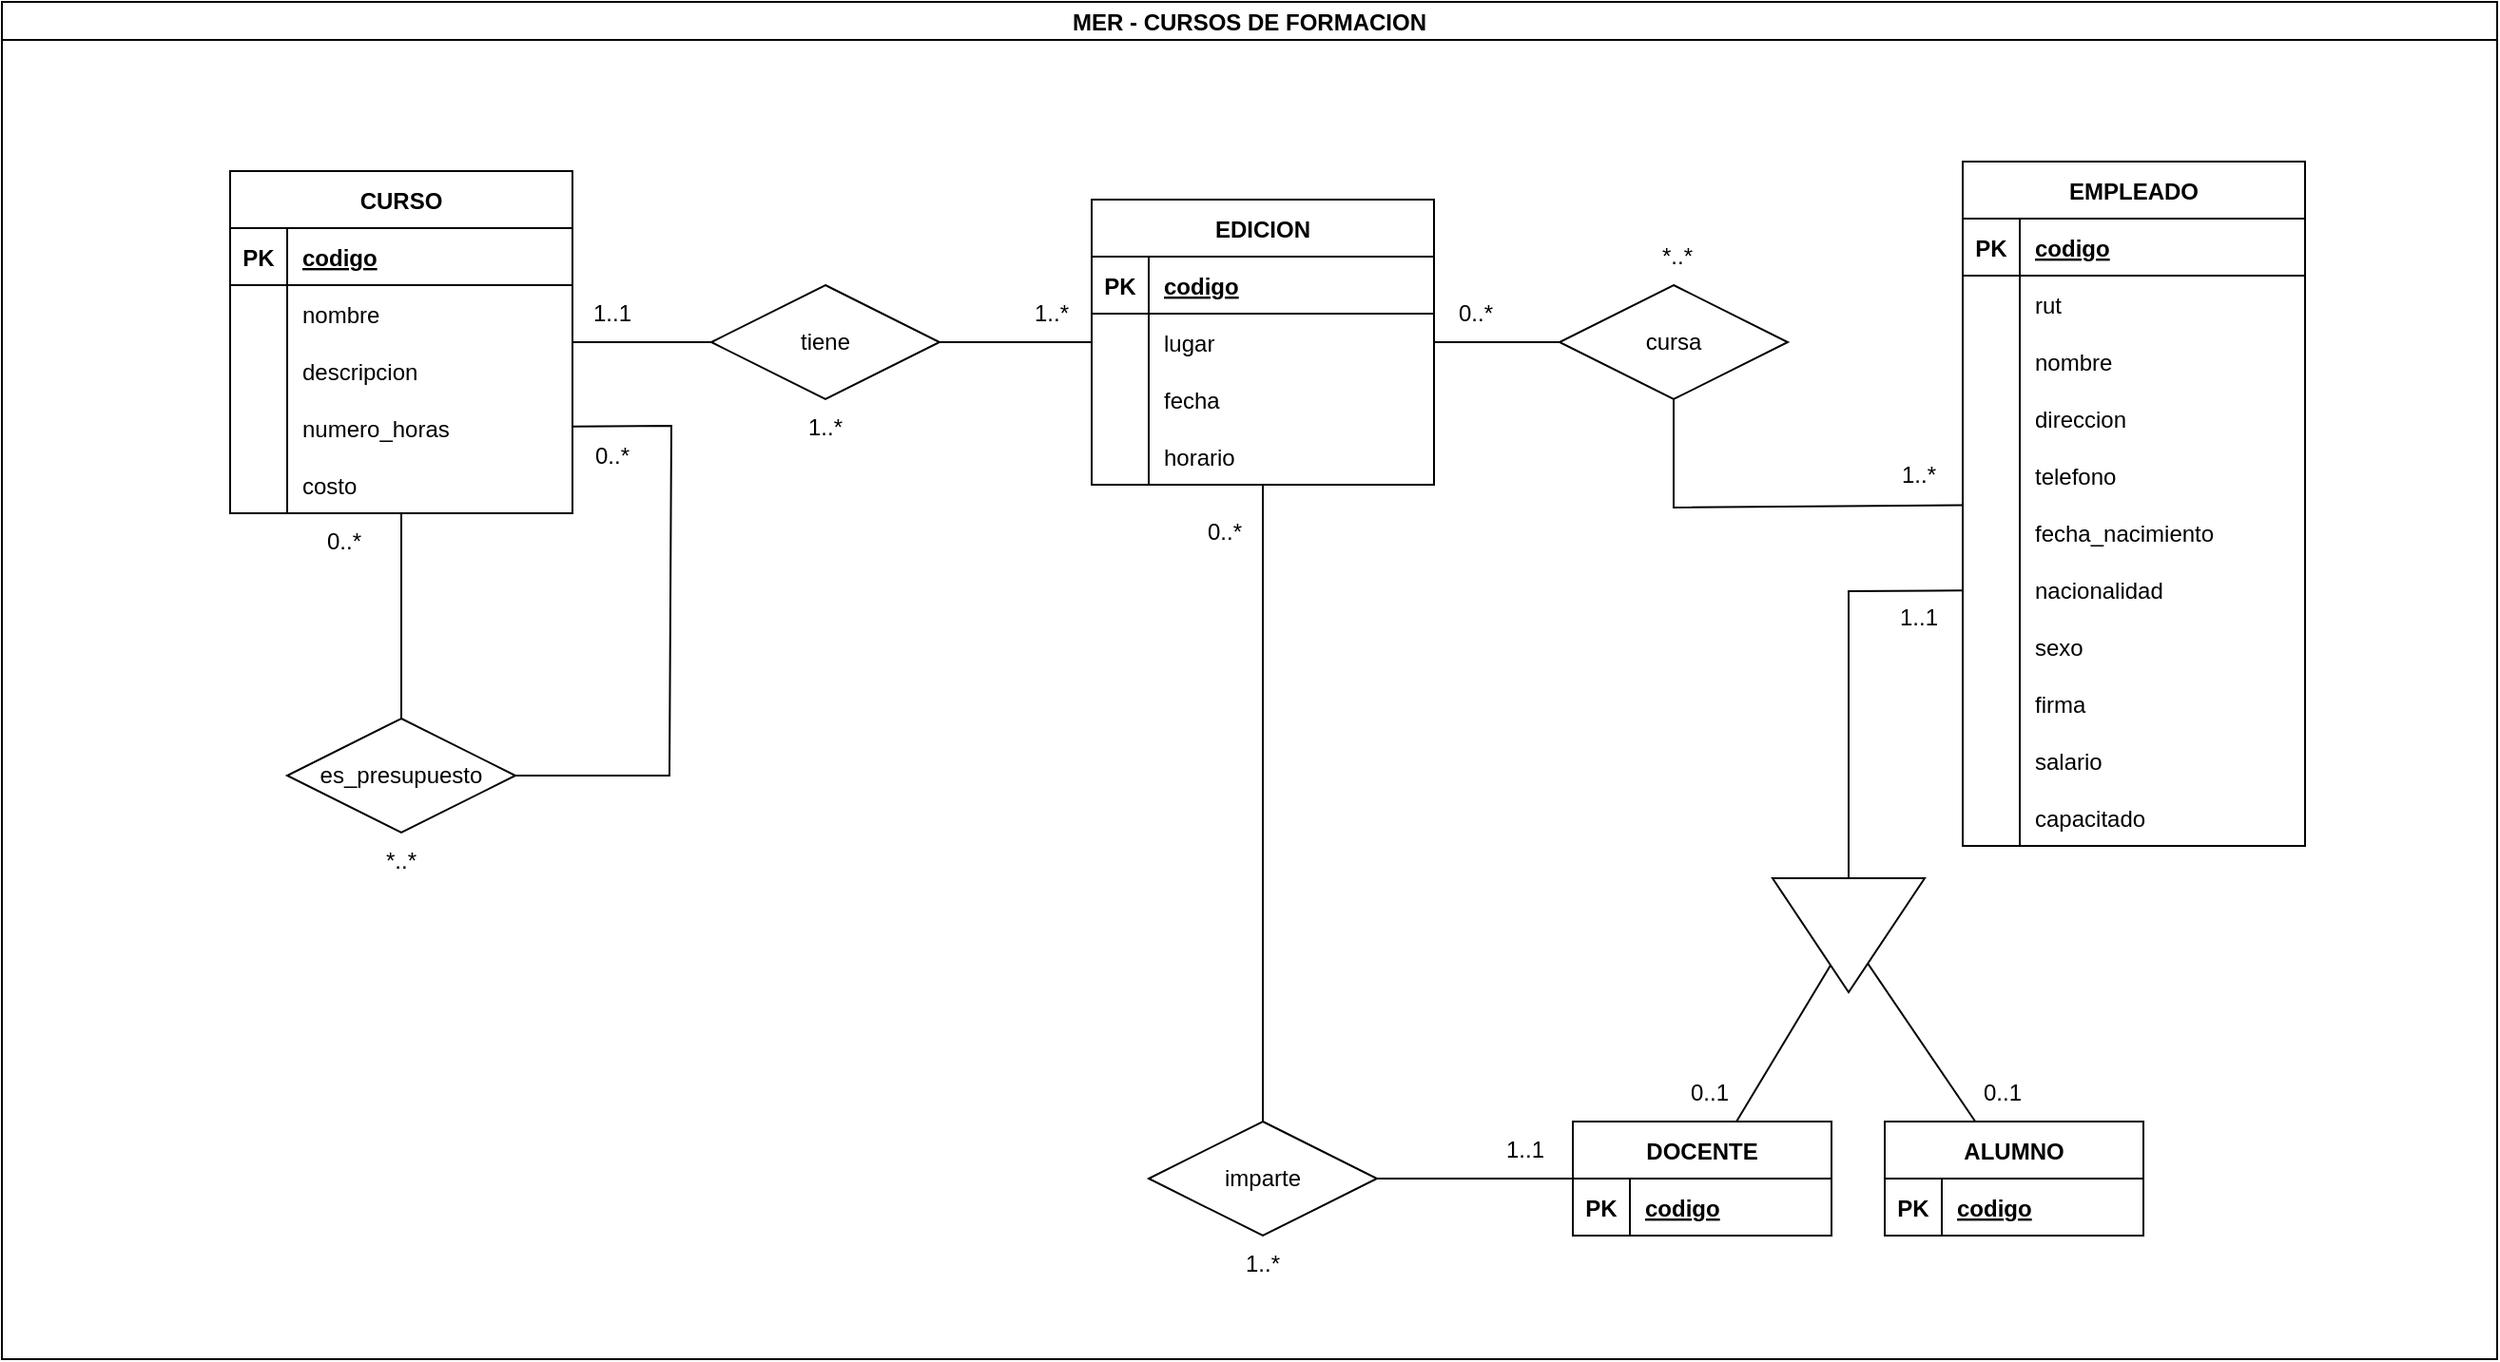 <mxfile version="18.0.6" type="device"><diagram id="TizP2oamCMpTJmM0K0gi" name="Cursos de Formacion"><mxGraphModel dx="1578" dy="1024" grid="0" gridSize="10" guides="1" tooltips="1" connect="1" arrows="1" fold="1" page="1" pageScale="1" pageWidth="4681" pageHeight="3300" math="0" shadow="0"><root><mxCell id="0"/><mxCell id="1" parent="0"/><mxCell id="K6NdRiNf0QrqqOW_AhQM-1" value="MER - CURSOS DE FORMACION" style="swimlane;startSize=20;" vertex="1" parent="1"><mxGeometry x="493" y="239" width="1312" height="714" as="geometry"><mxRectangle x="340" y="130" width="400" height="20" as="alternateBounds"/></mxGeometry></mxCell><mxCell id="K6NdRiNf0QrqqOW_AhQM-2" value="CURSO" style="shape=table;startSize=30;container=1;collapsible=1;childLayout=tableLayout;fixedRows=1;rowLines=0;fontStyle=1;align=center;resizeLast=1;" vertex="1" parent="K6NdRiNf0QrqqOW_AhQM-1"><mxGeometry x="120" y="89" width="180" height="180" as="geometry"/></mxCell><mxCell id="K6NdRiNf0QrqqOW_AhQM-3" value="" style="shape=tableRow;horizontal=0;startSize=0;swimlaneHead=0;swimlaneBody=0;fillColor=none;collapsible=0;dropTarget=0;points=[[0,0.5],[1,0.5]];portConstraint=eastwest;top=0;left=0;right=0;bottom=1;" vertex="1" parent="K6NdRiNf0QrqqOW_AhQM-2"><mxGeometry y="30" width="180" height="30" as="geometry"/></mxCell><mxCell id="K6NdRiNf0QrqqOW_AhQM-4" value="PK" style="shape=partialRectangle;connectable=0;fillColor=none;top=0;left=0;bottom=0;right=0;fontStyle=1;overflow=hidden;" vertex="1" parent="K6NdRiNf0QrqqOW_AhQM-3"><mxGeometry width="30" height="30" as="geometry"><mxRectangle width="30" height="30" as="alternateBounds"/></mxGeometry></mxCell><mxCell id="K6NdRiNf0QrqqOW_AhQM-5" value="codigo" style="shape=partialRectangle;connectable=0;fillColor=none;top=0;left=0;bottom=0;right=0;align=left;spacingLeft=6;fontStyle=5;overflow=hidden;" vertex="1" parent="K6NdRiNf0QrqqOW_AhQM-3"><mxGeometry x="30" width="150" height="30" as="geometry"><mxRectangle width="150" height="30" as="alternateBounds"/></mxGeometry></mxCell><mxCell id="K6NdRiNf0QrqqOW_AhQM-6" value="" style="shape=tableRow;horizontal=0;startSize=0;swimlaneHead=0;swimlaneBody=0;fillColor=none;collapsible=0;dropTarget=0;points=[[0,0.5],[1,0.5]];portConstraint=eastwest;top=0;left=0;right=0;bottom=0;" vertex="1" parent="K6NdRiNf0QrqqOW_AhQM-2"><mxGeometry y="60" width="180" height="30" as="geometry"/></mxCell><mxCell id="K6NdRiNf0QrqqOW_AhQM-7" value="" style="shape=partialRectangle;connectable=0;fillColor=none;top=0;left=0;bottom=0;right=0;editable=1;overflow=hidden;" vertex="1" parent="K6NdRiNf0QrqqOW_AhQM-6"><mxGeometry width="30" height="30" as="geometry"><mxRectangle width="30" height="30" as="alternateBounds"/></mxGeometry></mxCell><mxCell id="K6NdRiNf0QrqqOW_AhQM-8" value="nombre" style="shape=partialRectangle;connectable=0;fillColor=none;top=0;left=0;bottom=0;right=0;align=left;spacingLeft=6;overflow=hidden;" vertex="1" parent="K6NdRiNf0QrqqOW_AhQM-6"><mxGeometry x="30" width="150" height="30" as="geometry"><mxRectangle width="150" height="30" as="alternateBounds"/></mxGeometry></mxCell><mxCell id="K6NdRiNf0QrqqOW_AhQM-9" value="" style="shape=tableRow;horizontal=0;startSize=0;swimlaneHead=0;swimlaneBody=0;fillColor=none;collapsible=0;dropTarget=0;points=[[0,0.5],[1,0.5]];portConstraint=eastwest;top=0;left=0;right=0;bottom=0;" vertex="1" parent="K6NdRiNf0QrqqOW_AhQM-2"><mxGeometry y="90" width="180" height="30" as="geometry"/></mxCell><mxCell id="K6NdRiNf0QrqqOW_AhQM-10" value="" style="shape=partialRectangle;connectable=0;fillColor=none;top=0;left=0;bottom=0;right=0;editable=1;overflow=hidden;" vertex="1" parent="K6NdRiNf0QrqqOW_AhQM-9"><mxGeometry width="30" height="30" as="geometry"><mxRectangle width="30" height="30" as="alternateBounds"/></mxGeometry></mxCell><mxCell id="K6NdRiNf0QrqqOW_AhQM-11" value="descripcion" style="shape=partialRectangle;connectable=0;fillColor=none;top=0;left=0;bottom=0;right=0;align=left;spacingLeft=6;overflow=hidden;" vertex="1" parent="K6NdRiNf0QrqqOW_AhQM-9"><mxGeometry x="30" width="150" height="30" as="geometry"><mxRectangle width="150" height="30" as="alternateBounds"/></mxGeometry></mxCell><mxCell id="K6NdRiNf0QrqqOW_AhQM-12" value="" style="shape=tableRow;horizontal=0;startSize=0;swimlaneHead=0;swimlaneBody=0;fillColor=none;collapsible=0;dropTarget=0;points=[[0,0.5],[1,0.5]];portConstraint=eastwest;top=0;left=0;right=0;bottom=0;" vertex="1" parent="K6NdRiNf0QrqqOW_AhQM-2"><mxGeometry y="120" width="180" height="30" as="geometry"/></mxCell><mxCell id="K6NdRiNf0QrqqOW_AhQM-13" value="" style="shape=partialRectangle;connectable=0;fillColor=none;top=0;left=0;bottom=0;right=0;editable=1;overflow=hidden;" vertex="1" parent="K6NdRiNf0QrqqOW_AhQM-12"><mxGeometry width="30" height="30" as="geometry"><mxRectangle width="30" height="30" as="alternateBounds"/></mxGeometry></mxCell><mxCell id="K6NdRiNf0QrqqOW_AhQM-14" value="numero_horas" style="shape=partialRectangle;connectable=0;fillColor=none;top=0;left=0;bottom=0;right=0;align=left;spacingLeft=6;overflow=hidden;" vertex="1" parent="K6NdRiNf0QrqqOW_AhQM-12"><mxGeometry x="30" width="150" height="30" as="geometry"><mxRectangle width="150" height="30" as="alternateBounds"/></mxGeometry></mxCell><mxCell id="K6NdRiNf0QrqqOW_AhQM-15" value="" style="shape=tableRow;horizontal=0;startSize=0;swimlaneHead=0;swimlaneBody=0;fillColor=none;collapsible=0;dropTarget=0;points=[[0,0.5],[1,0.5]];portConstraint=eastwest;top=0;left=0;right=0;bottom=0;" vertex="1" parent="K6NdRiNf0QrqqOW_AhQM-2"><mxGeometry y="150" width="180" height="30" as="geometry"/></mxCell><mxCell id="K6NdRiNf0QrqqOW_AhQM-16" value="" style="shape=partialRectangle;connectable=0;fillColor=none;top=0;left=0;bottom=0;right=0;editable=1;overflow=hidden;" vertex="1" parent="K6NdRiNf0QrqqOW_AhQM-15"><mxGeometry width="30" height="30" as="geometry"><mxRectangle width="30" height="30" as="alternateBounds"/></mxGeometry></mxCell><mxCell id="K6NdRiNf0QrqqOW_AhQM-17" value="costo" style="shape=partialRectangle;connectable=0;fillColor=none;top=0;left=0;bottom=0;right=0;align=left;spacingLeft=6;overflow=hidden;" vertex="1" parent="K6NdRiNf0QrqqOW_AhQM-15"><mxGeometry x="30" width="150" height="30" as="geometry"><mxRectangle width="150" height="30" as="alternateBounds"/></mxGeometry></mxCell><mxCell id="K6NdRiNf0QrqqOW_AhQM-18" value="EDICION" style="shape=table;startSize=30;container=1;collapsible=1;childLayout=tableLayout;fixedRows=1;rowLines=0;fontStyle=1;align=center;resizeLast=1;" vertex="1" parent="K6NdRiNf0QrqqOW_AhQM-1"><mxGeometry x="573" y="104" width="180" height="150" as="geometry"/></mxCell><mxCell id="K6NdRiNf0QrqqOW_AhQM-19" value="" style="shape=tableRow;horizontal=0;startSize=0;swimlaneHead=0;swimlaneBody=0;fillColor=none;collapsible=0;dropTarget=0;points=[[0,0.5],[1,0.5]];portConstraint=eastwest;top=0;left=0;right=0;bottom=1;" vertex="1" parent="K6NdRiNf0QrqqOW_AhQM-18"><mxGeometry y="30" width="180" height="30" as="geometry"/></mxCell><mxCell id="K6NdRiNf0QrqqOW_AhQM-20" value="PK" style="shape=partialRectangle;connectable=0;fillColor=none;top=0;left=0;bottom=0;right=0;fontStyle=1;overflow=hidden;" vertex="1" parent="K6NdRiNf0QrqqOW_AhQM-19"><mxGeometry width="30" height="30" as="geometry"><mxRectangle width="30" height="30" as="alternateBounds"/></mxGeometry></mxCell><mxCell id="K6NdRiNf0QrqqOW_AhQM-21" value="codigo" style="shape=partialRectangle;connectable=0;fillColor=none;top=0;left=0;bottom=0;right=0;align=left;spacingLeft=6;fontStyle=5;overflow=hidden;" vertex="1" parent="K6NdRiNf0QrqqOW_AhQM-19"><mxGeometry x="30" width="150" height="30" as="geometry"><mxRectangle width="150" height="30" as="alternateBounds"/></mxGeometry></mxCell><mxCell id="K6NdRiNf0QrqqOW_AhQM-22" value="" style="shape=tableRow;horizontal=0;startSize=0;swimlaneHead=0;swimlaneBody=0;fillColor=none;collapsible=0;dropTarget=0;points=[[0,0.5],[1,0.5]];portConstraint=eastwest;top=0;left=0;right=0;bottom=0;" vertex="1" parent="K6NdRiNf0QrqqOW_AhQM-18"><mxGeometry y="60" width="180" height="30" as="geometry"/></mxCell><mxCell id="K6NdRiNf0QrqqOW_AhQM-23" value="" style="shape=partialRectangle;connectable=0;fillColor=none;top=0;left=0;bottom=0;right=0;editable=1;overflow=hidden;" vertex="1" parent="K6NdRiNf0QrqqOW_AhQM-22"><mxGeometry width="30" height="30" as="geometry"><mxRectangle width="30" height="30" as="alternateBounds"/></mxGeometry></mxCell><mxCell id="K6NdRiNf0QrqqOW_AhQM-24" value="lugar" style="shape=partialRectangle;connectable=0;fillColor=none;top=0;left=0;bottom=0;right=0;align=left;spacingLeft=6;overflow=hidden;" vertex="1" parent="K6NdRiNf0QrqqOW_AhQM-22"><mxGeometry x="30" width="150" height="30" as="geometry"><mxRectangle width="150" height="30" as="alternateBounds"/></mxGeometry></mxCell><mxCell id="K6NdRiNf0QrqqOW_AhQM-25" value="" style="shape=tableRow;horizontal=0;startSize=0;swimlaneHead=0;swimlaneBody=0;fillColor=none;collapsible=0;dropTarget=0;points=[[0,0.5],[1,0.5]];portConstraint=eastwest;top=0;left=0;right=0;bottom=0;" vertex="1" parent="K6NdRiNf0QrqqOW_AhQM-18"><mxGeometry y="90" width="180" height="30" as="geometry"/></mxCell><mxCell id="K6NdRiNf0QrqqOW_AhQM-26" value="" style="shape=partialRectangle;connectable=0;fillColor=none;top=0;left=0;bottom=0;right=0;editable=1;overflow=hidden;" vertex="1" parent="K6NdRiNf0QrqqOW_AhQM-25"><mxGeometry width="30" height="30" as="geometry"><mxRectangle width="30" height="30" as="alternateBounds"/></mxGeometry></mxCell><mxCell id="K6NdRiNf0QrqqOW_AhQM-27" value="fecha" style="shape=partialRectangle;connectable=0;fillColor=none;top=0;left=0;bottom=0;right=0;align=left;spacingLeft=6;overflow=hidden;" vertex="1" parent="K6NdRiNf0QrqqOW_AhQM-25"><mxGeometry x="30" width="150" height="30" as="geometry"><mxRectangle width="150" height="30" as="alternateBounds"/></mxGeometry></mxCell><mxCell id="K6NdRiNf0QrqqOW_AhQM-28" value="" style="shape=tableRow;horizontal=0;startSize=0;swimlaneHead=0;swimlaneBody=0;fillColor=none;collapsible=0;dropTarget=0;points=[[0,0.5],[1,0.5]];portConstraint=eastwest;top=0;left=0;right=0;bottom=0;" vertex="1" parent="K6NdRiNf0QrqqOW_AhQM-18"><mxGeometry y="120" width="180" height="30" as="geometry"/></mxCell><mxCell id="K6NdRiNf0QrqqOW_AhQM-29" value="" style="shape=partialRectangle;connectable=0;fillColor=none;top=0;left=0;bottom=0;right=0;editable=1;overflow=hidden;" vertex="1" parent="K6NdRiNf0QrqqOW_AhQM-28"><mxGeometry width="30" height="30" as="geometry"><mxRectangle width="30" height="30" as="alternateBounds"/></mxGeometry></mxCell><mxCell id="K6NdRiNf0QrqqOW_AhQM-30" value="horario" style="shape=partialRectangle;connectable=0;fillColor=none;top=0;left=0;bottom=0;right=0;align=left;spacingLeft=6;overflow=hidden;" vertex="1" parent="K6NdRiNf0QrqqOW_AhQM-28"><mxGeometry x="30" width="150" height="30" as="geometry"><mxRectangle width="150" height="30" as="alternateBounds"/></mxGeometry></mxCell><mxCell id="K6NdRiNf0QrqqOW_AhQM-31" value="EMPLEADO" style="shape=table;startSize=30;container=1;collapsible=1;childLayout=tableLayout;fixedRows=1;rowLines=0;fontStyle=1;align=center;resizeLast=1;" vertex="1" parent="K6NdRiNf0QrqqOW_AhQM-1"><mxGeometry x="1031" y="84" width="180" height="360" as="geometry"/></mxCell><mxCell id="K6NdRiNf0QrqqOW_AhQM-32" value="" style="shape=tableRow;horizontal=0;startSize=0;swimlaneHead=0;swimlaneBody=0;fillColor=none;collapsible=0;dropTarget=0;points=[[0,0.5],[1,0.5]];portConstraint=eastwest;top=0;left=0;right=0;bottom=1;" vertex="1" parent="K6NdRiNf0QrqqOW_AhQM-31"><mxGeometry y="30" width="180" height="30" as="geometry"/></mxCell><mxCell id="K6NdRiNf0QrqqOW_AhQM-33" value="PK" style="shape=partialRectangle;connectable=0;fillColor=none;top=0;left=0;bottom=0;right=0;fontStyle=1;overflow=hidden;" vertex="1" parent="K6NdRiNf0QrqqOW_AhQM-32"><mxGeometry width="30" height="30" as="geometry"><mxRectangle width="30" height="30" as="alternateBounds"/></mxGeometry></mxCell><mxCell id="K6NdRiNf0QrqqOW_AhQM-34" value="codigo" style="shape=partialRectangle;connectable=0;fillColor=none;top=0;left=0;bottom=0;right=0;align=left;spacingLeft=6;fontStyle=5;overflow=hidden;" vertex="1" parent="K6NdRiNf0QrqqOW_AhQM-32"><mxGeometry x="30" width="150" height="30" as="geometry"><mxRectangle width="150" height="30" as="alternateBounds"/></mxGeometry></mxCell><mxCell id="K6NdRiNf0QrqqOW_AhQM-35" value="" style="shape=tableRow;horizontal=0;startSize=0;swimlaneHead=0;swimlaneBody=0;fillColor=none;collapsible=0;dropTarget=0;points=[[0,0.5],[1,0.5]];portConstraint=eastwest;top=0;left=0;right=0;bottom=0;" vertex="1" parent="K6NdRiNf0QrqqOW_AhQM-31"><mxGeometry y="60" width="180" height="30" as="geometry"/></mxCell><mxCell id="K6NdRiNf0QrqqOW_AhQM-36" value="" style="shape=partialRectangle;connectable=0;fillColor=none;top=0;left=0;bottom=0;right=0;editable=1;overflow=hidden;" vertex="1" parent="K6NdRiNf0QrqqOW_AhQM-35"><mxGeometry width="30" height="30" as="geometry"><mxRectangle width="30" height="30" as="alternateBounds"/></mxGeometry></mxCell><mxCell id="K6NdRiNf0QrqqOW_AhQM-37" value="rut" style="shape=partialRectangle;connectable=0;fillColor=none;top=0;left=0;bottom=0;right=0;align=left;spacingLeft=6;overflow=hidden;" vertex="1" parent="K6NdRiNf0QrqqOW_AhQM-35"><mxGeometry x="30" width="150" height="30" as="geometry"><mxRectangle width="150" height="30" as="alternateBounds"/></mxGeometry></mxCell><mxCell id="K6NdRiNf0QrqqOW_AhQM-38" value="" style="shape=tableRow;horizontal=0;startSize=0;swimlaneHead=0;swimlaneBody=0;fillColor=none;collapsible=0;dropTarget=0;points=[[0,0.5],[1,0.5]];portConstraint=eastwest;top=0;left=0;right=0;bottom=0;" vertex="1" parent="K6NdRiNf0QrqqOW_AhQM-31"><mxGeometry y="90" width="180" height="30" as="geometry"/></mxCell><mxCell id="K6NdRiNf0QrqqOW_AhQM-39" value="" style="shape=partialRectangle;connectable=0;fillColor=none;top=0;left=0;bottom=0;right=0;editable=1;overflow=hidden;" vertex="1" parent="K6NdRiNf0QrqqOW_AhQM-38"><mxGeometry width="30" height="30" as="geometry"><mxRectangle width="30" height="30" as="alternateBounds"/></mxGeometry></mxCell><mxCell id="K6NdRiNf0QrqqOW_AhQM-40" value="nombre" style="shape=partialRectangle;connectable=0;fillColor=none;top=0;left=0;bottom=0;right=0;align=left;spacingLeft=6;overflow=hidden;" vertex="1" parent="K6NdRiNf0QrqqOW_AhQM-38"><mxGeometry x="30" width="150" height="30" as="geometry"><mxRectangle width="150" height="30" as="alternateBounds"/></mxGeometry></mxCell><mxCell id="K6NdRiNf0QrqqOW_AhQM-41" value="" style="shape=tableRow;horizontal=0;startSize=0;swimlaneHead=0;swimlaneBody=0;fillColor=none;collapsible=0;dropTarget=0;points=[[0,0.5],[1,0.5]];portConstraint=eastwest;top=0;left=0;right=0;bottom=0;" vertex="1" parent="K6NdRiNf0QrqqOW_AhQM-31"><mxGeometry y="120" width="180" height="30" as="geometry"/></mxCell><mxCell id="K6NdRiNf0QrqqOW_AhQM-42" value="" style="shape=partialRectangle;connectable=0;fillColor=none;top=0;left=0;bottom=0;right=0;editable=1;overflow=hidden;" vertex="1" parent="K6NdRiNf0QrqqOW_AhQM-41"><mxGeometry width="30" height="30" as="geometry"><mxRectangle width="30" height="30" as="alternateBounds"/></mxGeometry></mxCell><mxCell id="K6NdRiNf0QrqqOW_AhQM-43" value="direccion" style="shape=partialRectangle;connectable=0;fillColor=none;top=0;left=0;bottom=0;right=0;align=left;spacingLeft=6;overflow=hidden;" vertex="1" parent="K6NdRiNf0QrqqOW_AhQM-41"><mxGeometry x="30" width="150" height="30" as="geometry"><mxRectangle width="150" height="30" as="alternateBounds"/></mxGeometry></mxCell><mxCell id="K6NdRiNf0QrqqOW_AhQM-44" value="" style="shape=tableRow;horizontal=0;startSize=0;swimlaneHead=0;swimlaneBody=0;fillColor=none;collapsible=0;dropTarget=0;points=[[0,0.5],[1,0.5]];portConstraint=eastwest;top=0;left=0;right=0;bottom=0;" vertex="1" parent="K6NdRiNf0QrqqOW_AhQM-31"><mxGeometry y="150" width="180" height="30" as="geometry"/></mxCell><mxCell id="K6NdRiNf0QrqqOW_AhQM-45" value="" style="shape=partialRectangle;connectable=0;fillColor=none;top=0;left=0;bottom=0;right=0;editable=1;overflow=hidden;" vertex="1" parent="K6NdRiNf0QrqqOW_AhQM-44"><mxGeometry width="30" height="30" as="geometry"><mxRectangle width="30" height="30" as="alternateBounds"/></mxGeometry></mxCell><mxCell id="K6NdRiNf0QrqqOW_AhQM-46" value="telefono" style="shape=partialRectangle;connectable=0;fillColor=none;top=0;left=0;bottom=0;right=0;align=left;spacingLeft=6;overflow=hidden;" vertex="1" parent="K6NdRiNf0QrqqOW_AhQM-44"><mxGeometry x="30" width="150" height="30" as="geometry"><mxRectangle width="150" height="30" as="alternateBounds"/></mxGeometry></mxCell><mxCell id="K6NdRiNf0QrqqOW_AhQM-47" value="" style="shape=tableRow;horizontal=0;startSize=0;swimlaneHead=0;swimlaneBody=0;fillColor=none;collapsible=0;dropTarget=0;points=[[0,0.5],[1,0.5]];portConstraint=eastwest;top=0;left=0;right=0;bottom=0;" vertex="1" parent="K6NdRiNf0QrqqOW_AhQM-31"><mxGeometry y="180" width="180" height="30" as="geometry"/></mxCell><mxCell id="K6NdRiNf0QrqqOW_AhQM-48" value="" style="shape=partialRectangle;connectable=0;fillColor=none;top=0;left=0;bottom=0;right=0;editable=1;overflow=hidden;" vertex="1" parent="K6NdRiNf0QrqqOW_AhQM-47"><mxGeometry width="30" height="30" as="geometry"><mxRectangle width="30" height="30" as="alternateBounds"/></mxGeometry></mxCell><mxCell id="K6NdRiNf0QrqqOW_AhQM-49" value="fecha_nacimiento" style="shape=partialRectangle;connectable=0;fillColor=none;top=0;left=0;bottom=0;right=0;align=left;spacingLeft=6;overflow=hidden;" vertex="1" parent="K6NdRiNf0QrqqOW_AhQM-47"><mxGeometry x="30" width="150" height="30" as="geometry"><mxRectangle width="150" height="30" as="alternateBounds"/></mxGeometry></mxCell><mxCell id="K6NdRiNf0QrqqOW_AhQM-50" value="" style="shape=tableRow;horizontal=0;startSize=0;swimlaneHead=0;swimlaneBody=0;fillColor=none;collapsible=0;dropTarget=0;points=[[0,0.5],[1,0.5]];portConstraint=eastwest;top=0;left=0;right=0;bottom=0;" vertex="1" parent="K6NdRiNf0QrqqOW_AhQM-31"><mxGeometry y="210" width="180" height="30" as="geometry"/></mxCell><mxCell id="K6NdRiNf0QrqqOW_AhQM-51" value="" style="shape=partialRectangle;connectable=0;fillColor=none;top=0;left=0;bottom=0;right=0;editable=1;overflow=hidden;" vertex="1" parent="K6NdRiNf0QrqqOW_AhQM-50"><mxGeometry width="30" height="30" as="geometry"><mxRectangle width="30" height="30" as="alternateBounds"/></mxGeometry></mxCell><mxCell id="K6NdRiNf0QrqqOW_AhQM-52" value="nacionalidad" style="shape=partialRectangle;connectable=0;fillColor=none;top=0;left=0;bottom=0;right=0;align=left;spacingLeft=6;overflow=hidden;" vertex="1" parent="K6NdRiNf0QrqqOW_AhQM-50"><mxGeometry x="30" width="150" height="30" as="geometry"><mxRectangle width="150" height="30" as="alternateBounds"/></mxGeometry></mxCell><mxCell id="K6NdRiNf0QrqqOW_AhQM-53" value="" style="shape=tableRow;horizontal=0;startSize=0;swimlaneHead=0;swimlaneBody=0;fillColor=none;collapsible=0;dropTarget=0;points=[[0,0.5],[1,0.5]];portConstraint=eastwest;top=0;left=0;right=0;bottom=0;" vertex="1" parent="K6NdRiNf0QrqqOW_AhQM-31"><mxGeometry y="240" width="180" height="30" as="geometry"/></mxCell><mxCell id="K6NdRiNf0QrqqOW_AhQM-54" value="" style="shape=partialRectangle;connectable=0;fillColor=none;top=0;left=0;bottom=0;right=0;editable=1;overflow=hidden;" vertex="1" parent="K6NdRiNf0QrqqOW_AhQM-53"><mxGeometry width="30" height="30" as="geometry"><mxRectangle width="30" height="30" as="alternateBounds"/></mxGeometry></mxCell><mxCell id="K6NdRiNf0QrqqOW_AhQM-55" value="sexo" style="shape=partialRectangle;connectable=0;fillColor=none;top=0;left=0;bottom=0;right=0;align=left;spacingLeft=6;overflow=hidden;" vertex="1" parent="K6NdRiNf0QrqqOW_AhQM-53"><mxGeometry x="30" width="150" height="30" as="geometry"><mxRectangle width="150" height="30" as="alternateBounds"/></mxGeometry></mxCell><mxCell id="K6NdRiNf0QrqqOW_AhQM-56" value="" style="shape=tableRow;horizontal=0;startSize=0;swimlaneHead=0;swimlaneBody=0;fillColor=none;collapsible=0;dropTarget=0;points=[[0,0.5],[1,0.5]];portConstraint=eastwest;top=0;left=0;right=0;bottom=0;" vertex="1" parent="K6NdRiNf0QrqqOW_AhQM-31"><mxGeometry y="270" width="180" height="30" as="geometry"/></mxCell><mxCell id="K6NdRiNf0QrqqOW_AhQM-57" value="" style="shape=partialRectangle;connectable=0;fillColor=none;top=0;left=0;bottom=0;right=0;editable=1;overflow=hidden;" vertex="1" parent="K6NdRiNf0QrqqOW_AhQM-56"><mxGeometry width="30" height="30" as="geometry"><mxRectangle width="30" height="30" as="alternateBounds"/></mxGeometry></mxCell><mxCell id="K6NdRiNf0QrqqOW_AhQM-58" value="firma" style="shape=partialRectangle;connectable=0;fillColor=none;top=0;left=0;bottom=0;right=0;align=left;spacingLeft=6;overflow=hidden;" vertex="1" parent="K6NdRiNf0QrqqOW_AhQM-56"><mxGeometry x="30" width="150" height="30" as="geometry"><mxRectangle width="150" height="30" as="alternateBounds"/></mxGeometry></mxCell><mxCell id="K6NdRiNf0QrqqOW_AhQM-59" value="" style="shape=tableRow;horizontal=0;startSize=0;swimlaneHead=0;swimlaneBody=0;fillColor=none;collapsible=0;dropTarget=0;points=[[0,0.5],[1,0.5]];portConstraint=eastwest;top=0;left=0;right=0;bottom=0;" vertex="1" parent="K6NdRiNf0QrqqOW_AhQM-31"><mxGeometry y="300" width="180" height="30" as="geometry"/></mxCell><mxCell id="K6NdRiNf0QrqqOW_AhQM-60" value="" style="shape=partialRectangle;connectable=0;fillColor=none;top=0;left=0;bottom=0;right=0;editable=1;overflow=hidden;" vertex="1" parent="K6NdRiNf0QrqqOW_AhQM-59"><mxGeometry width="30" height="30" as="geometry"><mxRectangle width="30" height="30" as="alternateBounds"/></mxGeometry></mxCell><mxCell id="K6NdRiNf0QrqqOW_AhQM-61" value="salario" style="shape=partialRectangle;connectable=0;fillColor=none;top=0;left=0;bottom=0;right=0;align=left;spacingLeft=6;overflow=hidden;" vertex="1" parent="K6NdRiNf0QrqqOW_AhQM-59"><mxGeometry x="30" width="150" height="30" as="geometry"><mxRectangle width="150" height="30" as="alternateBounds"/></mxGeometry></mxCell><mxCell id="K6NdRiNf0QrqqOW_AhQM-62" value="" style="shape=tableRow;horizontal=0;startSize=0;swimlaneHead=0;swimlaneBody=0;fillColor=none;collapsible=0;dropTarget=0;points=[[0,0.5],[1,0.5]];portConstraint=eastwest;top=0;left=0;right=0;bottom=0;" vertex="1" parent="K6NdRiNf0QrqqOW_AhQM-31"><mxGeometry y="330" width="180" height="30" as="geometry"/></mxCell><mxCell id="K6NdRiNf0QrqqOW_AhQM-63" value="" style="shape=partialRectangle;connectable=0;fillColor=none;top=0;left=0;bottom=0;right=0;editable=1;overflow=hidden;" vertex="1" parent="K6NdRiNf0QrqqOW_AhQM-62"><mxGeometry width="30" height="30" as="geometry"><mxRectangle width="30" height="30" as="alternateBounds"/></mxGeometry></mxCell><mxCell id="K6NdRiNf0QrqqOW_AhQM-64" value="capacitado" style="shape=partialRectangle;connectable=0;fillColor=none;top=0;left=0;bottom=0;right=0;align=left;spacingLeft=6;overflow=hidden;" vertex="1" parent="K6NdRiNf0QrqqOW_AhQM-62"><mxGeometry x="30" width="150" height="30" as="geometry"><mxRectangle width="150" height="30" as="alternateBounds"/></mxGeometry></mxCell><mxCell id="K6NdRiNf0QrqqOW_AhQM-68" value="tiene" style="shape=rhombus;perimeter=rhombusPerimeter;whiteSpace=wrap;html=1;align=center;" vertex="1" parent="K6NdRiNf0QrqqOW_AhQM-1"><mxGeometry x="373" y="149" width="120" height="60" as="geometry"/></mxCell><mxCell id="K6NdRiNf0QrqqOW_AhQM-69" value="" style="endArrow=none;html=1;rounded=0;" edge="1" parent="K6NdRiNf0QrqqOW_AhQM-1" source="K6NdRiNf0QrqqOW_AhQM-2" target="K6NdRiNf0QrqqOW_AhQM-68"><mxGeometry relative="1" as="geometry"><mxPoint x="515" y="330" as="sourcePoint"/><mxPoint x="675" y="330" as="targetPoint"/></mxGeometry></mxCell><mxCell id="K6NdRiNf0QrqqOW_AhQM-70" value="" style="endArrow=none;html=1;rounded=0;" edge="1" parent="K6NdRiNf0QrqqOW_AhQM-1" source="K6NdRiNf0QrqqOW_AhQM-68" target="K6NdRiNf0QrqqOW_AhQM-18"><mxGeometry relative="1" as="geometry"><mxPoint x="515" y="330" as="sourcePoint"/><mxPoint x="675" y="330" as="targetPoint"/></mxGeometry></mxCell><mxCell id="K6NdRiNf0QrqqOW_AhQM-75" value="1..1" style="text;html=1;strokeColor=none;fillColor=none;align=center;verticalAlign=middle;whiteSpace=wrap;rounded=0;" vertex="1" parent="K6NdRiNf0QrqqOW_AhQM-1"><mxGeometry x="291" y="149" width="60" height="30" as="geometry"/></mxCell><mxCell id="K6NdRiNf0QrqqOW_AhQM-76" value="1..*" style="text;html=1;strokeColor=none;fillColor=none;align=center;verticalAlign=middle;whiteSpace=wrap;rounded=0;" vertex="1" parent="K6NdRiNf0QrqqOW_AhQM-1"><mxGeometry x="522" y="149" width="60" height="30" as="geometry"/></mxCell><mxCell id="K6NdRiNf0QrqqOW_AhQM-77" value="1..*" style="text;html=1;strokeColor=none;fillColor=none;align=center;verticalAlign=middle;whiteSpace=wrap;rounded=0;" vertex="1" parent="K6NdRiNf0QrqqOW_AhQM-1"><mxGeometry x="403" y="209" width="60" height="30" as="geometry"/></mxCell><mxCell id="K6NdRiNf0QrqqOW_AhQM-78" value="es_presupuesto" style="shape=rhombus;perimeter=rhombusPerimeter;whiteSpace=wrap;html=1;align=center;" vertex="1" parent="K6NdRiNf0QrqqOW_AhQM-1"><mxGeometry x="150" y="377" width="120" height="60" as="geometry"/></mxCell><mxCell id="K6NdRiNf0QrqqOW_AhQM-79" value="" style="endArrow=none;html=1;rounded=0;" edge="1" parent="K6NdRiNf0QrqqOW_AhQM-1" source="K6NdRiNf0QrqqOW_AhQM-78" target="K6NdRiNf0QrqqOW_AhQM-15"><mxGeometry relative="1" as="geometry"><mxPoint x="371" y="326" as="sourcePoint"/><mxPoint x="531" y="326" as="targetPoint"/></mxGeometry></mxCell><mxCell id="K6NdRiNf0QrqqOW_AhQM-80" value="0..*" style="text;html=1;strokeColor=none;fillColor=none;align=center;verticalAlign=middle;whiteSpace=wrap;rounded=0;" vertex="1" parent="K6NdRiNf0QrqqOW_AhQM-1"><mxGeometry x="150" y="269" width="60" height="30" as="geometry"/></mxCell><mxCell id="K6NdRiNf0QrqqOW_AhQM-81" value="" style="endArrow=none;html=1;rounded=0;" edge="1" parent="K6NdRiNf0QrqqOW_AhQM-1" source="K6NdRiNf0QrqqOW_AhQM-78" target="K6NdRiNf0QrqqOW_AhQM-12"><mxGeometry relative="1" as="geometry"><mxPoint x="371" y="326" as="sourcePoint"/><mxPoint x="531" y="326" as="targetPoint"/><Array as="points"><mxPoint x="351" y="407"/><mxPoint x="352" y="223"/></Array></mxGeometry></mxCell><mxCell id="K6NdRiNf0QrqqOW_AhQM-82" value="0..*" style="text;html=1;strokeColor=none;fillColor=none;align=center;verticalAlign=middle;whiteSpace=wrap;rounded=0;" vertex="1" parent="K6NdRiNf0QrqqOW_AhQM-1"><mxGeometry x="291" y="224" width="60" height="30" as="geometry"/></mxCell><mxCell id="K6NdRiNf0QrqqOW_AhQM-83" value="*..*" style="text;html=1;strokeColor=none;fillColor=none;align=center;verticalAlign=middle;whiteSpace=wrap;rounded=0;" vertex="1" parent="K6NdRiNf0QrqqOW_AhQM-1"><mxGeometry x="180" y="437" width="60" height="30" as="geometry"/></mxCell><mxCell id="K6NdRiNf0QrqqOW_AhQM-84" value="cursa" style="shape=rhombus;perimeter=rhombusPerimeter;whiteSpace=wrap;html=1;align=center;" vertex="1" parent="K6NdRiNf0QrqqOW_AhQM-1"><mxGeometry x="819" y="149" width="120" height="60" as="geometry"/></mxCell><mxCell id="K6NdRiNf0QrqqOW_AhQM-85" value="" style="endArrow=none;html=1;rounded=0;" edge="1" parent="K6NdRiNf0QrqqOW_AhQM-1" source="K6NdRiNf0QrqqOW_AhQM-18" target="K6NdRiNf0QrqqOW_AhQM-84"><mxGeometry relative="1" as="geometry"><mxPoint x="726" y="317" as="sourcePoint"/><mxPoint x="886" y="317" as="targetPoint"/></mxGeometry></mxCell><mxCell id="K6NdRiNf0QrqqOW_AhQM-86" value="" style="endArrow=none;html=1;rounded=0;" edge="1" parent="K6NdRiNf0QrqqOW_AhQM-1" source="K6NdRiNf0QrqqOW_AhQM-84" target="K6NdRiNf0QrqqOW_AhQM-31"><mxGeometry relative="1" as="geometry"><mxPoint x="726" y="317" as="sourcePoint"/><mxPoint x="886" y="317" as="targetPoint"/><Array as="points"><mxPoint x="879" y="266"/></Array></mxGeometry></mxCell><mxCell id="K6NdRiNf0QrqqOW_AhQM-87" value="0..*" style="text;html=1;strokeColor=none;fillColor=none;align=center;verticalAlign=middle;whiteSpace=wrap;rounded=0;" vertex="1" parent="K6NdRiNf0QrqqOW_AhQM-1"><mxGeometry x="745" y="149" width="60" height="30" as="geometry"/></mxCell><mxCell id="K6NdRiNf0QrqqOW_AhQM-88" value="1..*" style="text;html=1;strokeColor=none;fillColor=none;align=center;verticalAlign=middle;whiteSpace=wrap;rounded=0;" vertex="1" parent="K6NdRiNf0QrqqOW_AhQM-1"><mxGeometry x="978" y="234" width="60" height="30" as="geometry"/></mxCell><mxCell id="K6NdRiNf0QrqqOW_AhQM-89" value="*..*" style="text;html=1;strokeColor=none;fillColor=none;align=center;verticalAlign=middle;whiteSpace=wrap;rounded=0;" vertex="1" parent="K6NdRiNf0QrqqOW_AhQM-1"><mxGeometry x="851" y="119" width="60" height="30" as="geometry"/></mxCell><mxCell id="K6NdRiNf0QrqqOW_AhQM-90" value="imparte" style="shape=rhombus;perimeter=rhombusPerimeter;whiteSpace=wrap;html=1;align=center;" vertex="1" parent="K6NdRiNf0QrqqOW_AhQM-1"><mxGeometry x="603" y="589" width="120" height="60" as="geometry"/></mxCell><mxCell id="K6NdRiNf0QrqqOW_AhQM-104" value="ALUMNO" style="shape=table;startSize=30;container=1;collapsible=1;childLayout=tableLayout;fixedRows=1;rowLines=0;fontStyle=1;align=center;resizeLast=1;" vertex="1" parent="K6NdRiNf0QrqqOW_AhQM-1"><mxGeometry x="990" y="589" width="136" height="60" as="geometry"/></mxCell><mxCell id="K6NdRiNf0QrqqOW_AhQM-105" value="" style="shape=tableRow;horizontal=0;startSize=0;swimlaneHead=0;swimlaneBody=0;fillColor=none;collapsible=0;dropTarget=0;points=[[0,0.5],[1,0.5]];portConstraint=eastwest;top=0;left=0;right=0;bottom=1;" vertex="1" parent="K6NdRiNf0QrqqOW_AhQM-104"><mxGeometry y="30" width="136" height="30" as="geometry"/></mxCell><mxCell id="K6NdRiNf0QrqqOW_AhQM-106" value="PK" style="shape=partialRectangle;connectable=0;fillColor=none;top=0;left=0;bottom=0;right=0;fontStyle=1;overflow=hidden;" vertex="1" parent="K6NdRiNf0QrqqOW_AhQM-105"><mxGeometry width="30" height="30" as="geometry"><mxRectangle width="30" height="30" as="alternateBounds"/></mxGeometry></mxCell><mxCell id="K6NdRiNf0QrqqOW_AhQM-107" value="codigo" style="shape=partialRectangle;connectable=0;fillColor=none;top=0;left=0;bottom=0;right=0;align=left;spacingLeft=6;fontStyle=5;overflow=hidden;" vertex="1" parent="K6NdRiNf0QrqqOW_AhQM-105"><mxGeometry x="30" width="106" height="30" as="geometry"><mxRectangle width="106" height="30" as="alternateBounds"/></mxGeometry></mxCell><mxCell id="K6NdRiNf0QrqqOW_AhQM-91" value="DOCENTE" style="shape=table;startSize=30;container=1;collapsible=1;childLayout=tableLayout;fixedRows=1;rowLines=0;fontStyle=1;align=center;resizeLast=1;" vertex="1" parent="K6NdRiNf0QrqqOW_AhQM-1"><mxGeometry x="826" y="589" width="136" height="60" as="geometry"/></mxCell><mxCell id="K6NdRiNf0QrqqOW_AhQM-92" value="" style="shape=tableRow;horizontal=0;startSize=0;swimlaneHead=0;swimlaneBody=0;fillColor=none;collapsible=0;dropTarget=0;points=[[0,0.5],[1,0.5]];portConstraint=eastwest;top=0;left=0;right=0;bottom=1;" vertex="1" parent="K6NdRiNf0QrqqOW_AhQM-91"><mxGeometry y="30" width="136" height="30" as="geometry"/></mxCell><mxCell id="K6NdRiNf0QrqqOW_AhQM-93" value="PK" style="shape=partialRectangle;connectable=0;fillColor=none;top=0;left=0;bottom=0;right=0;fontStyle=1;overflow=hidden;" vertex="1" parent="K6NdRiNf0QrqqOW_AhQM-92"><mxGeometry width="30" height="30" as="geometry"><mxRectangle width="30" height="30" as="alternateBounds"/></mxGeometry></mxCell><mxCell id="K6NdRiNf0QrqqOW_AhQM-94" value="codigo" style="shape=partialRectangle;connectable=0;fillColor=none;top=0;left=0;bottom=0;right=0;align=left;spacingLeft=6;fontStyle=5;overflow=hidden;" vertex="1" parent="K6NdRiNf0QrqqOW_AhQM-92"><mxGeometry x="30" width="106" height="30" as="geometry"><mxRectangle width="106" height="30" as="alternateBounds"/></mxGeometry></mxCell><mxCell id="K6NdRiNf0QrqqOW_AhQM-117" value="" style="triangle;whiteSpace=wrap;html=1;rotation=90;" vertex="1" parent="K6NdRiNf0QrqqOW_AhQM-1"><mxGeometry x="941" y="451" width="60" height="80" as="geometry"/></mxCell><mxCell id="K6NdRiNf0QrqqOW_AhQM-118" value="" style="endArrow=none;html=1;rounded=0;" edge="1" parent="K6NdRiNf0QrqqOW_AhQM-1" source="K6NdRiNf0QrqqOW_AhQM-50" target="K6NdRiNf0QrqqOW_AhQM-117"><mxGeometry relative="1" as="geometry"><mxPoint x="850" y="554" as="sourcePoint"/><mxPoint x="1010" y="554" as="targetPoint"/><Array as="points"><mxPoint x="971" y="310"/></Array></mxGeometry></mxCell><mxCell id="K6NdRiNf0QrqqOW_AhQM-119" value="" style="endArrow=none;html=1;rounded=0;" edge="1" parent="K6NdRiNf0QrqqOW_AhQM-1" source="K6NdRiNf0QrqqOW_AhQM-91" target="K6NdRiNf0QrqqOW_AhQM-117"><mxGeometry relative="1" as="geometry"><mxPoint x="708" y="700.72" as="sourcePoint"/><mxPoint x="965.186" y="578.999" as="targetPoint"/></mxGeometry></mxCell><mxCell id="K6NdRiNf0QrqqOW_AhQM-120" value="" style="endArrow=none;html=1;rounded=0;" edge="1" parent="K6NdRiNf0QrqqOW_AhQM-1" source="K6NdRiNf0QrqqOW_AhQM-117" target="K6NdRiNf0QrqqOW_AhQM-104"><mxGeometry relative="1" as="geometry"><mxPoint x="990.768" y="582.069" as="sourcePoint"/><mxPoint x="868" y="700.72" as="targetPoint"/></mxGeometry></mxCell><mxCell id="K6NdRiNf0QrqqOW_AhQM-122" value="0..1" style="text;html=1;strokeColor=none;fillColor=none;align=center;verticalAlign=middle;whiteSpace=wrap;rounded=0;" vertex="1" parent="K6NdRiNf0QrqqOW_AhQM-1"><mxGeometry x="1022" y="559" width="60" height="30" as="geometry"/></mxCell><mxCell id="K6NdRiNf0QrqqOW_AhQM-123" value="0..1" style="text;html=1;strokeColor=none;fillColor=none;align=center;verticalAlign=middle;whiteSpace=wrap;rounded=0;" vertex="1" parent="K6NdRiNf0QrqqOW_AhQM-1"><mxGeometry x="868" y="559" width="60" height="30" as="geometry"/></mxCell><mxCell id="K6NdRiNf0QrqqOW_AhQM-124" value="1..1" style="text;html=1;strokeColor=none;fillColor=none;align=center;verticalAlign=middle;whiteSpace=wrap;rounded=0;" vertex="1" parent="K6NdRiNf0QrqqOW_AhQM-1"><mxGeometry x="978" y="309" width="60" height="30" as="geometry"/></mxCell><mxCell id="K6NdRiNf0QrqqOW_AhQM-125" value="" style="endArrow=none;html=1;rounded=0;" edge="1" parent="K6NdRiNf0QrqqOW_AhQM-1" source="K6NdRiNf0QrqqOW_AhQM-18" target="K6NdRiNf0QrqqOW_AhQM-90"><mxGeometry relative="1" as="geometry"><mxPoint x="760" y="500" as="sourcePoint"/><mxPoint x="920" y="500" as="targetPoint"/></mxGeometry></mxCell><mxCell id="K6NdRiNf0QrqqOW_AhQM-127" value="" style="endArrow=none;html=1;rounded=0;" edge="1" parent="K6NdRiNf0QrqqOW_AhQM-1" source="K6NdRiNf0QrqqOW_AhQM-90" target="K6NdRiNf0QrqqOW_AhQM-91"><mxGeometry relative="1" as="geometry"><mxPoint x="760" y="434" as="sourcePoint"/><mxPoint x="920" y="434" as="targetPoint"/></mxGeometry></mxCell><mxCell id="K6NdRiNf0QrqqOW_AhQM-128" value="1..1" style="text;html=1;strokeColor=none;fillColor=none;align=center;verticalAlign=middle;whiteSpace=wrap;rounded=0;" vertex="1" parent="K6NdRiNf0QrqqOW_AhQM-1"><mxGeometry x="771" y="589" width="60" height="30" as="geometry"/></mxCell><mxCell id="K6NdRiNf0QrqqOW_AhQM-129" value="1..*" style="text;html=1;strokeColor=none;fillColor=none;align=center;verticalAlign=middle;whiteSpace=wrap;rounded=0;" vertex="1" parent="K6NdRiNf0QrqqOW_AhQM-1"><mxGeometry x="633" y="649" width="60" height="30" as="geometry"/></mxCell><mxCell id="K6NdRiNf0QrqqOW_AhQM-130" value="0..*" style="text;html=1;strokeColor=none;fillColor=none;align=center;verticalAlign=middle;whiteSpace=wrap;rounded=0;" vertex="1" parent="K6NdRiNf0QrqqOW_AhQM-1"><mxGeometry x="613" y="264" width="60" height="30" as="geometry"/></mxCell></root></mxGraphModel></diagram></mxfile>